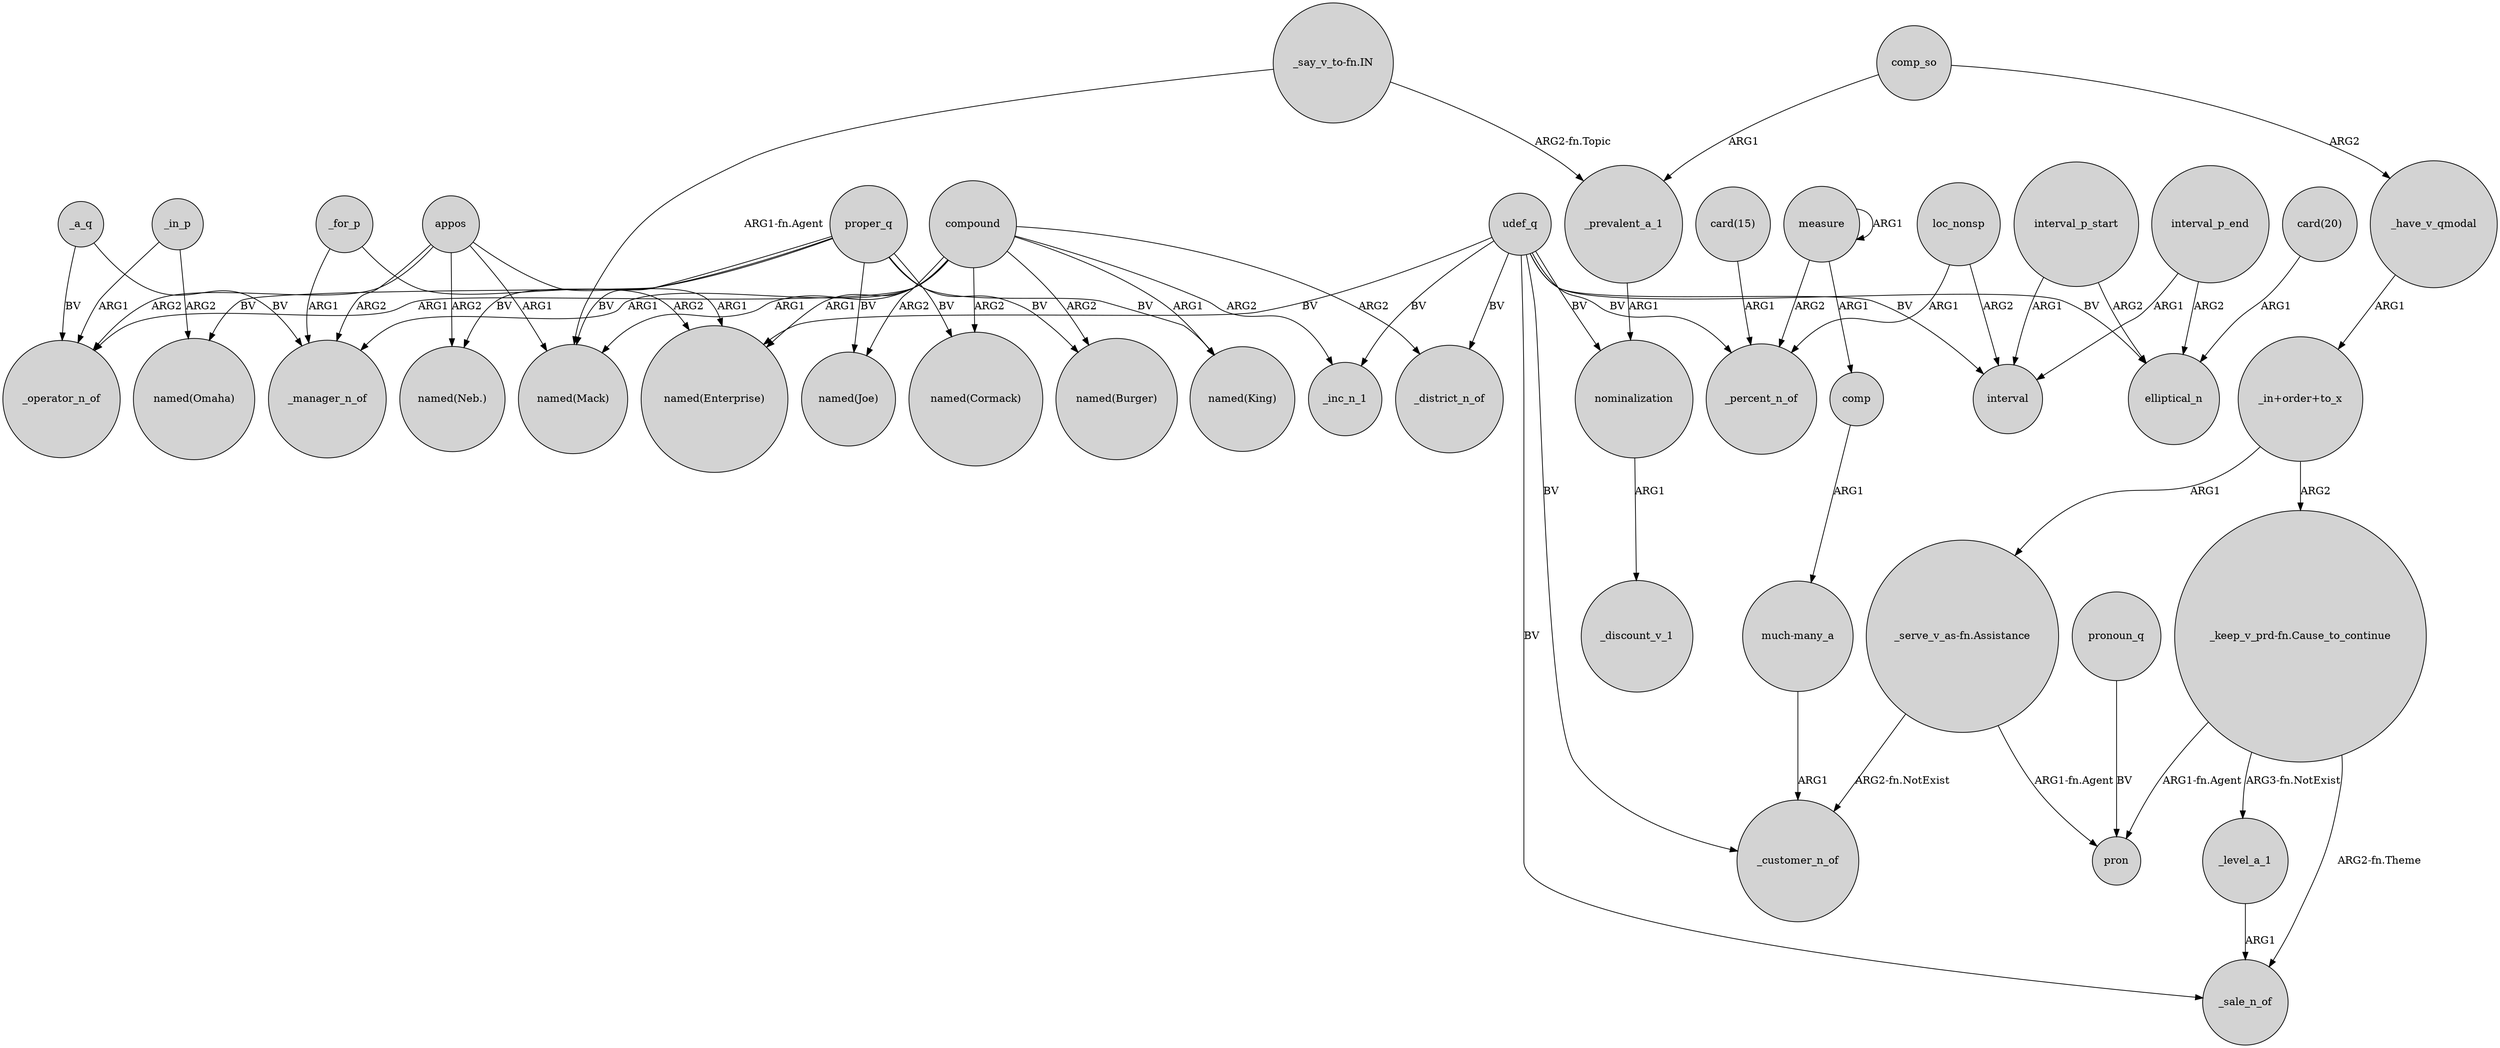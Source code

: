digraph {
	node [shape=circle style=filled]
	_for_p -> _manager_n_of [label=ARG1]
	"_serve_v_as-fn.Assistance" -> pron [label="ARG1-fn.Agent"]
	appos -> "named(Enterprise)" [label=ARG1]
	comp_so -> _prevalent_a_1 [label=ARG1]
	compound -> _manager_n_of [label=ARG1]
	loc_nonsp -> interval [label=ARG2]
	udef_q -> _inc_n_1 [label=BV]
	compound -> "named(Enterprise)" [label=ARG1]
	proper_q -> "named(Omaha)" [label=BV]
	"card(15)" -> _percent_n_of [label=ARG1]
	compound -> "named(Joe)" [label=ARG2]
	compound -> "named(Burger)" [label=ARG2]
	proper_q -> "named(Burger)" [label=BV]
	"_serve_v_as-fn.Assistance" -> _customer_n_of [label="ARG2-fn.NotExist"]
	udef_q -> elliptical_n [label=BV]
	_prevalent_a_1 -> nominalization [label=ARG1]
	"much-many_a" -> _customer_n_of [label=ARG1]
	"_in+order+to_x" -> "_keep_v_prd-fn.Cause_to_continue" [label=ARG2]
	"_keep_v_prd-fn.Cause_to_continue" -> pron [label="ARG1-fn.Agent"]
	compound -> "named(Cormack)" [label=ARG2]
	_in_p -> "named(Omaha)" [label=ARG2]
	"_say_v_to-fn.IN" -> "named(Mack)" [label="ARG1-fn.Agent"]
	interval_p_end -> elliptical_n [label=ARG2]
	"_say_v_to-fn.IN" -> _prevalent_a_1 [label="ARG2-fn.Topic"]
	_a_q -> _operator_n_of [label=BV]
	"_keep_v_prd-fn.Cause_to_continue" -> _level_a_1 [label="ARG3-fn.NotExist"]
	measure -> comp [label=ARG1]
	"card(20)" -> elliptical_n [label=ARG1]
	appos -> "named(Neb.)" [label=ARG2]
	interval_p_start -> elliptical_n [label=ARG2]
	loc_nonsp -> _percent_n_of [label=ARG1]
	_for_p -> "named(Enterprise)" [label=ARG2]
	compound -> "named(King)" [label=ARG1]
	pronoun_q -> pron [label=BV]
	proper_q -> "named(Mack)" [label=BV]
	proper_q -> "named(King)" [label=BV]
	proper_q -> "named(Joe)" [label=BV]
	compound -> _district_n_of [label=ARG2]
	proper_q -> "named(Cormack)" [label=BV]
	measure -> _percent_n_of [label=ARG2]
	measure -> measure [label=ARG1]
	compound -> "named(Mack)" [label=ARG1]
	interval_p_start -> interval [label=ARG1]
	comp -> "much-many_a" [label=ARG1]
	udef_q -> _customer_n_of [label=BV]
	compound -> _operator_n_of [label=ARG1]
	_a_q -> _manager_n_of [label=BV]
	udef_q -> nominalization [label=BV]
	_level_a_1 -> _sale_n_of [label=ARG1]
	udef_q -> _sale_n_of [label=BV]
	appos -> _operator_n_of [label=ARG2]
	interval_p_end -> interval [label=ARG1]
	"_keep_v_prd-fn.Cause_to_continue" -> _sale_n_of [label="ARG2-fn.Theme"]
	udef_q -> "named(Enterprise)" [label=BV]
	udef_q -> _district_n_of [label=BV]
	"_in+order+to_x" -> "_serve_v_as-fn.Assistance" [label=ARG1]
	udef_q -> _percent_n_of [label=BV]
	_in_p -> _operator_n_of [label=ARG1]
	comp_so -> _have_v_qmodal [label=ARG2]
	appos -> _manager_n_of [label=ARG2]
	compound -> _inc_n_1 [label=ARG2]
	udef_q -> interval [label=BV]
	appos -> "named(Mack)" [label=ARG1]
	nominalization -> _discount_v_1 [label=ARG1]
	proper_q -> "named(Neb.)" [label=BV]
	_have_v_qmodal -> "_in+order+to_x" [label=ARG1]
}
